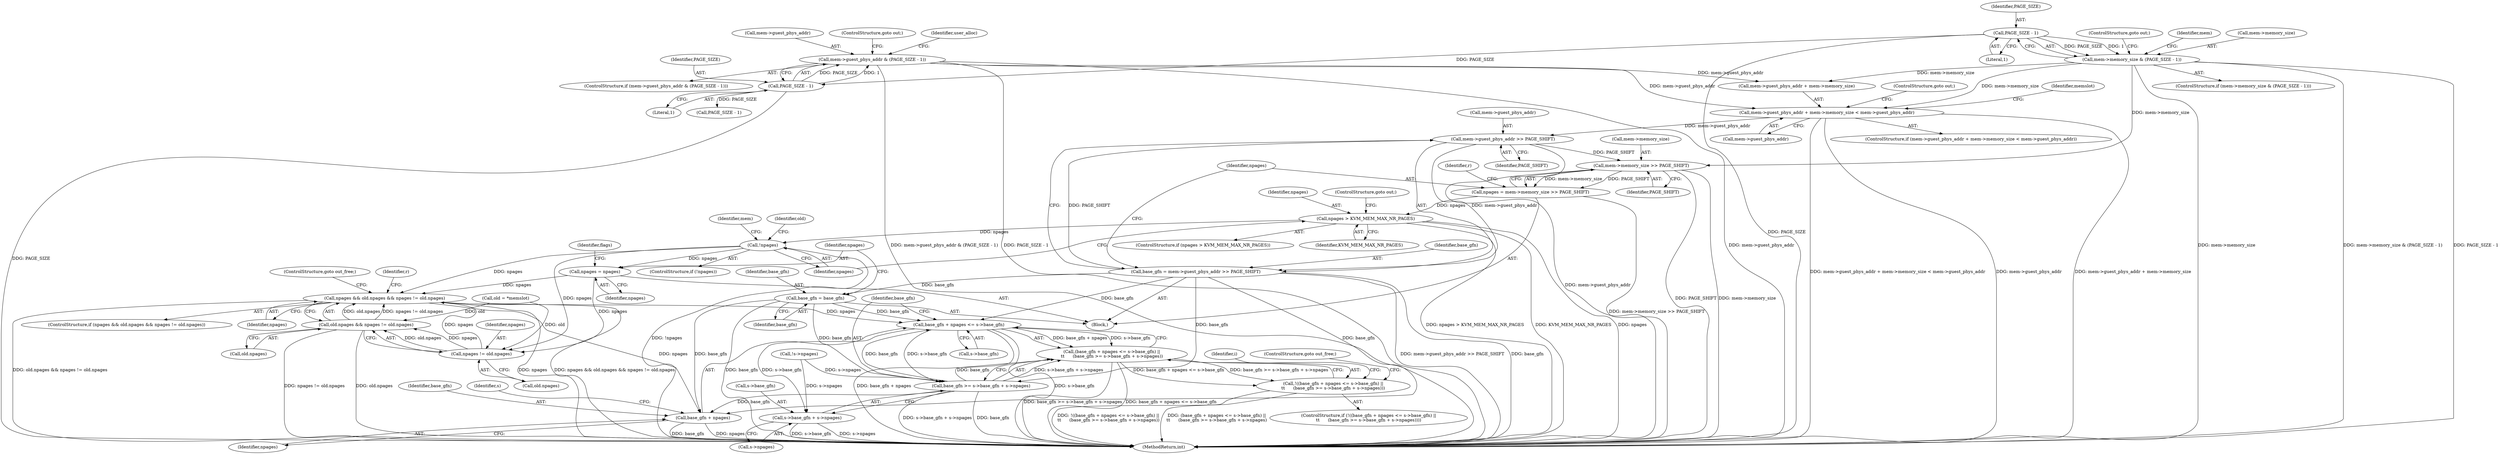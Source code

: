digraph "0_linux_fa3d315a4ce2c0891cdde262562e710d95fba19e@pointer" {
"1000167" [label="(Call,mem->guest_phys_addr + mem->memory_size < mem->guest_phys_addr)"];
"1000138" [label="(Call,mem->guest_phys_addr & (PAGE_SIZE - 1))"];
"1000142" [label="(Call,PAGE_SIZE - 1)"];
"1000133" [label="(Call,PAGE_SIZE - 1)"];
"1000129" [label="(Call,mem->memory_size & (PAGE_SIZE - 1))"];
"1000193" [label="(Call,mem->guest_phys_addr >> PAGE_SHIFT)"];
"1000191" [label="(Call,base_gfn = mem->guest_phys_addr >> PAGE_SHIFT)"];
"1000231" [label="(Call,base_gfn = base_gfn)"];
"1000297" [label="(Call,base_gfn + npages <= s->base_gfn)"];
"1000296" [label="(Call,(base_gfn + npages <= s->base_gfn) ||\n\t\t      (base_gfn >= s->base_gfn + s->npages))"];
"1000295" [label="(Call,!((base_gfn + npages <= s->base_gfn) ||\n\t\t      (base_gfn >= s->base_gfn + s->npages)))"];
"1000304" [label="(Call,base_gfn >= s->base_gfn + s->npages)"];
"1000298" [label="(Call,base_gfn + npages)"];
"1000306" [label="(Call,s->base_gfn + s->npages)"];
"1000200" [label="(Call,mem->memory_size >> PAGE_SHIFT)"];
"1000198" [label="(Call,npages = mem->memory_size >> PAGE_SHIFT)"];
"1000210" [label="(Call,npages > KVM_MEM_MAX_NR_PAGES)"];
"1000215" [label="(Call,!npages)"];
"1000234" [label="(Call,npages = npages)"];
"1000247" [label="(Call,npages && old.npages && npages != old.npages)"];
"1000253" [label="(Call,npages != old.npages)"];
"1000249" [label="(Call,old.npages && npages != old.npages)"];
"1000168" [label="(Call,mem->guest_phys_addr + mem->memory_size)"];
"1000128" [label="(ControlStructure,if (mem->memory_size & (PAGE_SIZE - 1)))"];
"1000135" [label="(Literal,1)"];
"1000142" [label="(Call,PAGE_SIZE - 1)"];
"1000306" [label="(Call,s->base_gfn + s->npages)"];
"1000201" [label="(Call,mem->memory_size)"];
"1000260" [label="(Identifier,r)"];
"1000148" [label="(Identifier,user_alloc)"];
"1000246" [label="(ControlStructure,if (npages && old.npages && npages != old.npages))"];
"1000138" [label="(Call,mem->guest_phys_addr & (PAGE_SIZE - 1))"];
"1000254" [label="(Identifier,npages)"];
"1000234" [label="(Call,npages = npages)"];
"1000175" [label="(Call,mem->guest_phys_addr)"];
"1000193" [label="(Call,mem->guest_phys_addr >> PAGE_SHIFT)"];
"1000249" [label="(Call,old.npages && npages != old.npages)"];
"1000253" [label="(Call,npages != old.npages)"];
"1000296" [label="(Call,(base_gfn + npages <= s->base_gfn) ||\n\t\t      (base_gfn >= s->base_gfn + s->npages))"];
"1000294" [label="(ControlStructure,if (!((base_gfn + npages <= s->base_gfn) ||\n\t\t      (base_gfn >= s->base_gfn + s->npages))))"];
"1000302" [label="(Identifier,s)"];
"1000216" [label="(Identifier,npages)"];
"1000236" [label="(Identifier,npages)"];
"1000250" [label="(Call,old.npages)"];
"1000301" [label="(Call,s->base_gfn)"];
"1000298" [label="(Call,base_gfn + npages)"];
"1000139" [label="(Call,mem->guest_phys_addr)"];
"1000271" [label="(Identifier,i)"];
"1000211" [label="(Identifier,npages)"];
"1000307" [label="(Call,s->base_gfn)"];
"1000166" [label="(ControlStructure,if (mem->guest_phys_addr + mem->memory_size < mem->guest_phys_addr))"];
"1000233" [label="(Identifier,base_gfn)"];
"1000206" [label="(Identifier,r)"];
"1000192" [label="(Identifier,base_gfn)"];
"1000140" [label="(Identifier,mem)"];
"1000209" [label="(ControlStructure,if (npages > KVM_MEM_MAX_NR_PAGES))"];
"1000145" [label="(ControlStructure,goto out;)"];
"1000200" [label="(Call,mem->memory_size >> PAGE_SHIFT)"];
"1000178" [label="(ControlStructure,goto out;)"];
"1000235" [label="(Identifier,npages)"];
"1000180" [label="(Identifier,memslot)"];
"1000313" [label="(ControlStructure,goto out_free;)"];
"1000299" [label="(Identifier,base_gfn)"];
"1000213" [label="(ControlStructure,goto out;)"];
"1000219" [label="(Identifier,mem)"];
"1000305" [label="(Identifier,base_gfn)"];
"1000144" [label="(Literal,1)"];
"1000153" [label="(Call,PAGE_SIZE - 1)"];
"1000143" [label="(Identifier,PAGE_SIZE)"];
"1000295" [label="(Call,!((base_gfn + npages <= s->base_gfn) ||\n\t\t      (base_gfn >= s->base_gfn + s->npages)))"];
"1000116" [label="(Block,)"];
"1000289" [label="(Call,!s->npages)"];
"1000204" [label="(Identifier,PAGE_SHIFT)"];
"1000137" [label="(ControlStructure,if (mem->guest_phys_addr & (PAGE_SIZE - 1)))"];
"1000232" [label="(Identifier,base_gfn)"];
"1000248" [label="(Identifier,npages)"];
"1000238" [label="(Identifier,flags)"];
"1000258" [label="(ControlStructure,goto out_free;)"];
"1000212" [label="(Identifier,KVM_MEM_MAX_NR_PAGES)"];
"1000222" [label="(Call,old = *memslot)"];
"1000215" [label="(Call,!npages)"];
"1000199" [label="(Identifier,npages)"];
"1000231" [label="(Call,base_gfn = base_gfn)"];
"1000310" [label="(Call,s->npages)"];
"1000198" [label="(Call,npages = mem->memory_size >> PAGE_SHIFT)"];
"1000255" [label="(Call,old.npages)"];
"1000194" [label="(Call,mem->guest_phys_addr)"];
"1000304" [label="(Call,base_gfn >= s->base_gfn + s->npages)"];
"1000632" [label="(MethodReturn,int)"];
"1000247" [label="(Call,npages && old.npages && npages != old.npages)"];
"1000133" [label="(Call,PAGE_SIZE - 1)"];
"1000191" [label="(Call,base_gfn = mem->guest_phys_addr >> PAGE_SHIFT)"];
"1000223" [label="(Identifier,old)"];
"1000130" [label="(Call,mem->memory_size)"];
"1000136" [label="(ControlStructure,goto out;)"];
"1000129" [label="(Call,mem->memory_size & (PAGE_SIZE - 1))"];
"1000167" [label="(Call,mem->guest_phys_addr + mem->memory_size < mem->guest_phys_addr)"];
"1000134" [label="(Identifier,PAGE_SIZE)"];
"1000297" [label="(Call,base_gfn + npages <= s->base_gfn)"];
"1000210" [label="(Call,npages > KVM_MEM_MAX_NR_PAGES)"];
"1000214" [label="(ControlStructure,if (!npages))"];
"1000197" [label="(Identifier,PAGE_SHIFT)"];
"1000300" [label="(Identifier,npages)"];
"1000167" -> "1000166"  [label="AST: "];
"1000167" -> "1000175"  [label="CFG: "];
"1000168" -> "1000167"  [label="AST: "];
"1000175" -> "1000167"  [label="AST: "];
"1000178" -> "1000167"  [label="CFG: "];
"1000180" -> "1000167"  [label="CFG: "];
"1000167" -> "1000632"  [label="DDG: mem->guest_phys_addr + mem->memory_size"];
"1000167" -> "1000632"  [label="DDG: mem->guest_phys_addr + mem->memory_size < mem->guest_phys_addr"];
"1000167" -> "1000632"  [label="DDG: mem->guest_phys_addr"];
"1000138" -> "1000167"  [label="DDG: mem->guest_phys_addr"];
"1000129" -> "1000167"  [label="DDG: mem->memory_size"];
"1000167" -> "1000193"  [label="DDG: mem->guest_phys_addr"];
"1000138" -> "1000137"  [label="AST: "];
"1000138" -> "1000142"  [label="CFG: "];
"1000139" -> "1000138"  [label="AST: "];
"1000142" -> "1000138"  [label="AST: "];
"1000145" -> "1000138"  [label="CFG: "];
"1000148" -> "1000138"  [label="CFG: "];
"1000138" -> "1000632"  [label="DDG: PAGE_SIZE - 1"];
"1000138" -> "1000632"  [label="DDG: mem->guest_phys_addr"];
"1000138" -> "1000632"  [label="DDG: mem->guest_phys_addr & (PAGE_SIZE - 1)"];
"1000142" -> "1000138"  [label="DDG: PAGE_SIZE"];
"1000142" -> "1000138"  [label="DDG: 1"];
"1000138" -> "1000168"  [label="DDG: mem->guest_phys_addr"];
"1000142" -> "1000144"  [label="CFG: "];
"1000143" -> "1000142"  [label="AST: "];
"1000144" -> "1000142"  [label="AST: "];
"1000142" -> "1000632"  [label="DDG: PAGE_SIZE"];
"1000133" -> "1000142"  [label="DDG: PAGE_SIZE"];
"1000142" -> "1000153"  [label="DDG: PAGE_SIZE"];
"1000133" -> "1000129"  [label="AST: "];
"1000133" -> "1000135"  [label="CFG: "];
"1000134" -> "1000133"  [label="AST: "];
"1000135" -> "1000133"  [label="AST: "];
"1000129" -> "1000133"  [label="CFG: "];
"1000133" -> "1000632"  [label="DDG: PAGE_SIZE"];
"1000133" -> "1000129"  [label="DDG: PAGE_SIZE"];
"1000133" -> "1000129"  [label="DDG: 1"];
"1000129" -> "1000128"  [label="AST: "];
"1000130" -> "1000129"  [label="AST: "];
"1000136" -> "1000129"  [label="CFG: "];
"1000140" -> "1000129"  [label="CFG: "];
"1000129" -> "1000632"  [label="DDG: mem->memory_size"];
"1000129" -> "1000632"  [label="DDG: mem->memory_size & (PAGE_SIZE - 1)"];
"1000129" -> "1000632"  [label="DDG: PAGE_SIZE - 1"];
"1000129" -> "1000168"  [label="DDG: mem->memory_size"];
"1000129" -> "1000200"  [label="DDG: mem->memory_size"];
"1000193" -> "1000191"  [label="AST: "];
"1000193" -> "1000197"  [label="CFG: "];
"1000194" -> "1000193"  [label="AST: "];
"1000197" -> "1000193"  [label="AST: "];
"1000191" -> "1000193"  [label="CFG: "];
"1000193" -> "1000632"  [label="DDG: mem->guest_phys_addr"];
"1000193" -> "1000191"  [label="DDG: mem->guest_phys_addr"];
"1000193" -> "1000191"  [label="DDG: PAGE_SHIFT"];
"1000193" -> "1000200"  [label="DDG: PAGE_SHIFT"];
"1000191" -> "1000116"  [label="AST: "];
"1000192" -> "1000191"  [label="AST: "];
"1000199" -> "1000191"  [label="CFG: "];
"1000191" -> "1000632"  [label="DDG: mem->guest_phys_addr >> PAGE_SHIFT"];
"1000191" -> "1000632"  [label="DDG: base_gfn"];
"1000191" -> "1000231"  [label="DDG: base_gfn"];
"1000191" -> "1000297"  [label="DDG: base_gfn"];
"1000191" -> "1000298"  [label="DDG: base_gfn"];
"1000191" -> "1000304"  [label="DDG: base_gfn"];
"1000231" -> "1000116"  [label="AST: "];
"1000231" -> "1000233"  [label="CFG: "];
"1000232" -> "1000231"  [label="AST: "];
"1000233" -> "1000231"  [label="AST: "];
"1000235" -> "1000231"  [label="CFG: "];
"1000231" -> "1000632"  [label="DDG: base_gfn"];
"1000231" -> "1000297"  [label="DDG: base_gfn"];
"1000231" -> "1000298"  [label="DDG: base_gfn"];
"1000231" -> "1000304"  [label="DDG: base_gfn"];
"1000297" -> "1000296"  [label="AST: "];
"1000297" -> "1000301"  [label="CFG: "];
"1000298" -> "1000297"  [label="AST: "];
"1000301" -> "1000297"  [label="AST: "];
"1000305" -> "1000297"  [label="CFG: "];
"1000296" -> "1000297"  [label="CFG: "];
"1000297" -> "1000632"  [label="DDG: base_gfn + npages"];
"1000297" -> "1000632"  [label="DDG: s->base_gfn"];
"1000297" -> "1000296"  [label="DDG: base_gfn + npages"];
"1000297" -> "1000296"  [label="DDG: s->base_gfn"];
"1000304" -> "1000297"  [label="DDG: base_gfn"];
"1000247" -> "1000297"  [label="DDG: npages"];
"1000297" -> "1000304"  [label="DDG: s->base_gfn"];
"1000297" -> "1000306"  [label="DDG: s->base_gfn"];
"1000296" -> "1000295"  [label="AST: "];
"1000296" -> "1000304"  [label="CFG: "];
"1000304" -> "1000296"  [label="AST: "];
"1000295" -> "1000296"  [label="CFG: "];
"1000296" -> "1000632"  [label="DDG: base_gfn >= s->base_gfn + s->npages"];
"1000296" -> "1000632"  [label="DDG: base_gfn + npages <= s->base_gfn"];
"1000296" -> "1000295"  [label="DDG: base_gfn + npages <= s->base_gfn"];
"1000296" -> "1000295"  [label="DDG: base_gfn >= s->base_gfn + s->npages"];
"1000304" -> "1000296"  [label="DDG: base_gfn"];
"1000304" -> "1000296"  [label="DDG: s->base_gfn + s->npages"];
"1000295" -> "1000294"  [label="AST: "];
"1000313" -> "1000295"  [label="CFG: "];
"1000271" -> "1000295"  [label="CFG: "];
"1000295" -> "1000632"  [label="DDG: (base_gfn + npages <= s->base_gfn) ||\n\t\t      (base_gfn >= s->base_gfn + s->npages)"];
"1000295" -> "1000632"  [label="DDG: !((base_gfn + npages <= s->base_gfn) ||\n\t\t      (base_gfn >= s->base_gfn + s->npages))"];
"1000304" -> "1000306"  [label="CFG: "];
"1000305" -> "1000304"  [label="AST: "];
"1000306" -> "1000304"  [label="AST: "];
"1000304" -> "1000632"  [label="DDG: base_gfn"];
"1000304" -> "1000632"  [label="DDG: s->base_gfn + s->npages"];
"1000304" -> "1000298"  [label="DDG: base_gfn"];
"1000289" -> "1000304"  [label="DDG: s->npages"];
"1000298" -> "1000300"  [label="CFG: "];
"1000299" -> "1000298"  [label="AST: "];
"1000300" -> "1000298"  [label="AST: "];
"1000302" -> "1000298"  [label="CFG: "];
"1000298" -> "1000632"  [label="DDG: base_gfn"];
"1000298" -> "1000632"  [label="DDG: npages"];
"1000247" -> "1000298"  [label="DDG: npages"];
"1000306" -> "1000310"  [label="CFG: "];
"1000307" -> "1000306"  [label="AST: "];
"1000310" -> "1000306"  [label="AST: "];
"1000306" -> "1000632"  [label="DDG: s->npages"];
"1000306" -> "1000632"  [label="DDG: s->base_gfn"];
"1000289" -> "1000306"  [label="DDG: s->npages"];
"1000200" -> "1000198"  [label="AST: "];
"1000200" -> "1000204"  [label="CFG: "];
"1000201" -> "1000200"  [label="AST: "];
"1000204" -> "1000200"  [label="AST: "];
"1000198" -> "1000200"  [label="CFG: "];
"1000200" -> "1000632"  [label="DDG: mem->memory_size"];
"1000200" -> "1000632"  [label="DDG: PAGE_SHIFT"];
"1000200" -> "1000198"  [label="DDG: mem->memory_size"];
"1000200" -> "1000198"  [label="DDG: PAGE_SHIFT"];
"1000198" -> "1000116"  [label="AST: "];
"1000199" -> "1000198"  [label="AST: "];
"1000206" -> "1000198"  [label="CFG: "];
"1000198" -> "1000632"  [label="DDG: mem->memory_size >> PAGE_SHIFT"];
"1000198" -> "1000210"  [label="DDG: npages"];
"1000210" -> "1000209"  [label="AST: "];
"1000210" -> "1000212"  [label="CFG: "];
"1000211" -> "1000210"  [label="AST: "];
"1000212" -> "1000210"  [label="AST: "];
"1000213" -> "1000210"  [label="CFG: "];
"1000216" -> "1000210"  [label="CFG: "];
"1000210" -> "1000632"  [label="DDG: npages > KVM_MEM_MAX_NR_PAGES"];
"1000210" -> "1000632"  [label="DDG: KVM_MEM_MAX_NR_PAGES"];
"1000210" -> "1000632"  [label="DDG: npages"];
"1000210" -> "1000215"  [label="DDG: npages"];
"1000215" -> "1000214"  [label="AST: "];
"1000215" -> "1000216"  [label="CFG: "];
"1000216" -> "1000215"  [label="AST: "];
"1000219" -> "1000215"  [label="CFG: "];
"1000223" -> "1000215"  [label="CFG: "];
"1000215" -> "1000632"  [label="DDG: !npages"];
"1000215" -> "1000234"  [label="DDG: npages"];
"1000215" -> "1000247"  [label="DDG: npages"];
"1000215" -> "1000253"  [label="DDG: npages"];
"1000234" -> "1000116"  [label="AST: "];
"1000234" -> "1000236"  [label="CFG: "];
"1000235" -> "1000234"  [label="AST: "];
"1000236" -> "1000234"  [label="AST: "];
"1000238" -> "1000234"  [label="CFG: "];
"1000234" -> "1000247"  [label="DDG: npages"];
"1000234" -> "1000253"  [label="DDG: npages"];
"1000247" -> "1000246"  [label="AST: "];
"1000247" -> "1000248"  [label="CFG: "];
"1000247" -> "1000249"  [label="CFG: "];
"1000248" -> "1000247"  [label="AST: "];
"1000249" -> "1000247"  [label="AST: "];
"1000258" -> "1000247"  [label="CFG: "];
"1000260" -> "1000247"  [label="CFG: "];
"1000247" -> "1000632"  [label="DDG: npages"];
"1000247" -> "1000632"  [label="DDG: npages && old.npages && npages != old.npages"];
"1000247" -> "1000632"  [label="DDG: old.npages && npages != old.npages"];
"1000253" -> "1000247"  [label="DDG: npages"];
"1000249" -> "1000247"  [label="DDG: old.npages"];
"1000249" -> "1000247"  [label="DDG: npages != old.npages"];
"1000253" -> "1000249"  [label="AST: "];
"1000253" -> "1000255"  [label="CFG: "];
"1000254" -> "1000253"  [label="AST: "];
"1000255" -> "1000253"  [label="AST: "];
"1000249" -> "1000253"  [label="CFG: "];
"1000253" -> "1000249"  [label="DDG: old.npages"];
"1000253" -> "1000249"  [label="DDG: npages"];
"1000222" -> "1000253"  [label="DDG: old"];
"1000249" -> "1000250"  [label="CFG: "];
"1000250" -> "1000249"  [label="AST: "];
"1000249" -> "1000632"  [label="DDG: npages != old.npages"];
"1000249" -> "1000632"  [label="DDG: old.npages"];
"1000222" -> "1000249"  [label="DDG: old"];
}
